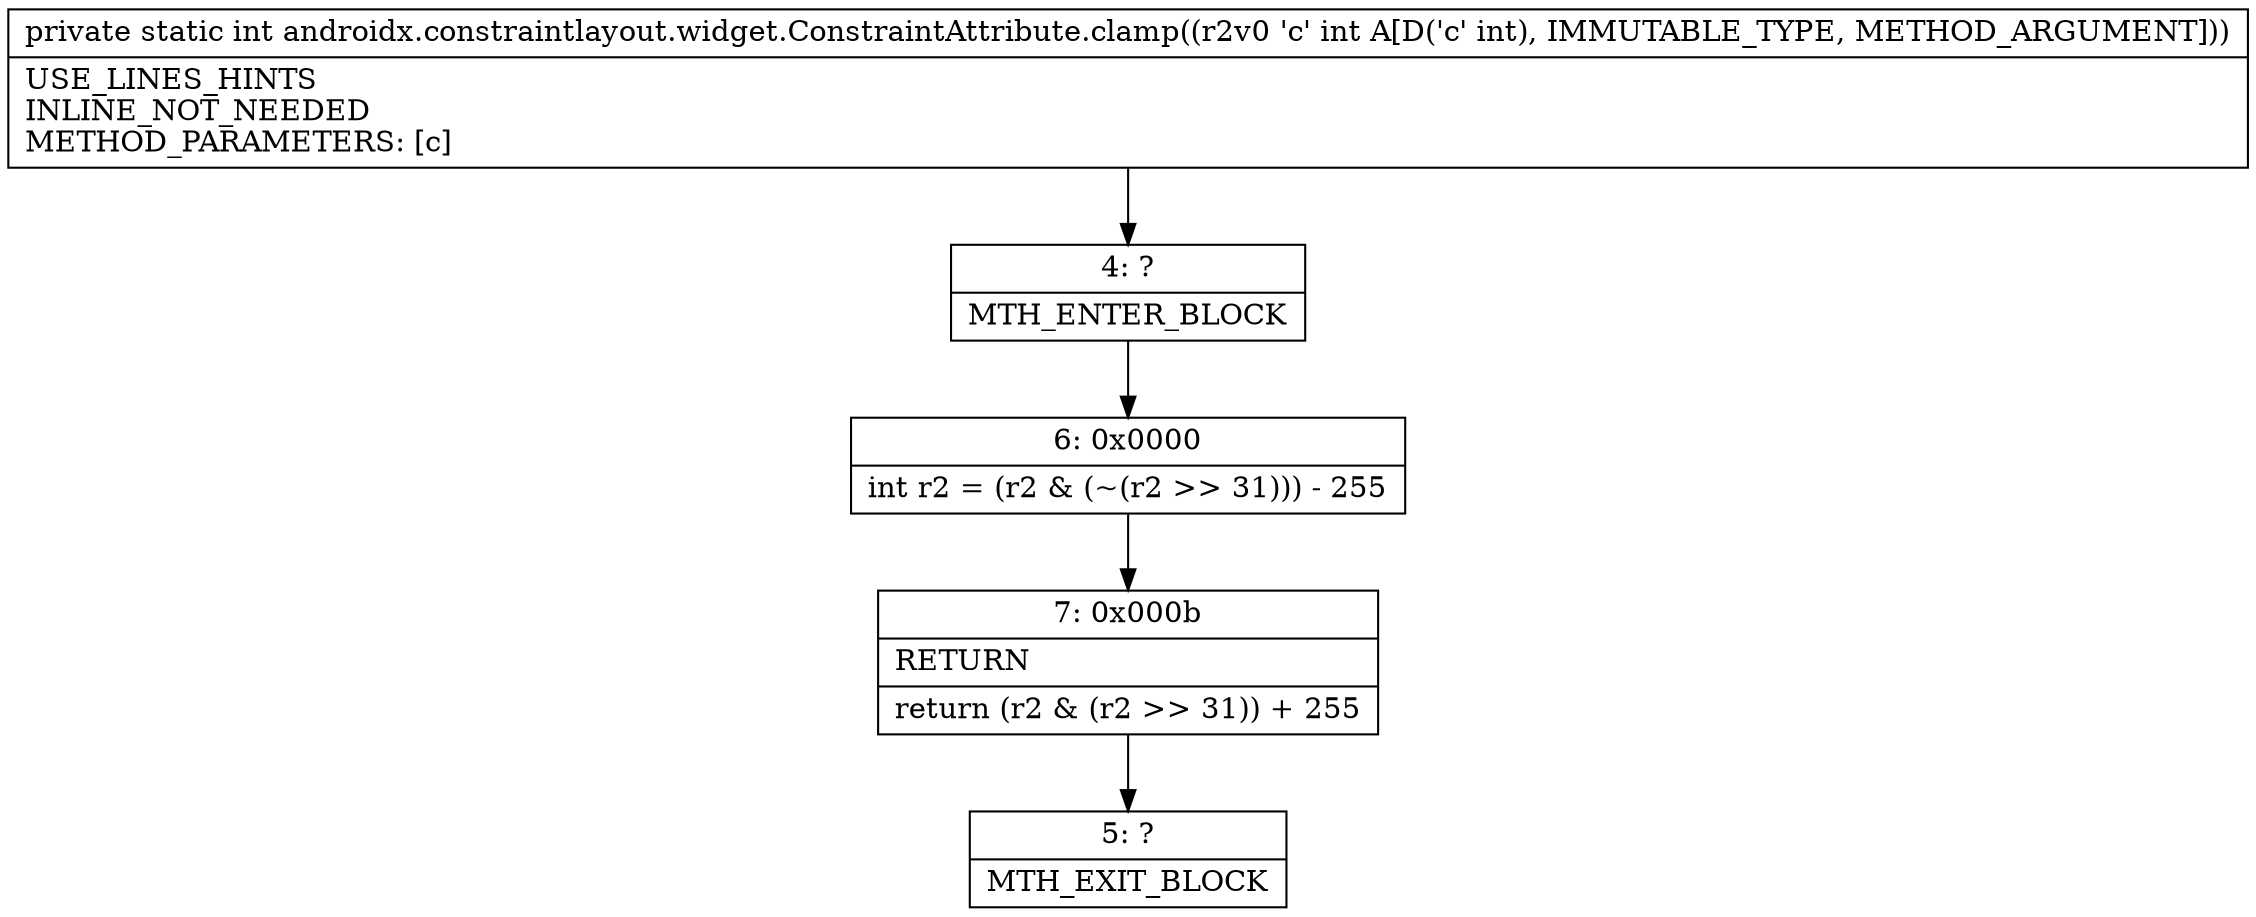 digraph "CFG forandroidx.constraintlayout.widget.ConstraintAttribute.clamp(I)I" {
Node_4 [shape=record,label="{4\:\ ?|MTH_ENTER_BLOCK\l}"];
Node_6 [shape=record,label="{6\:\ 0x0000|int r2 = (r2 & (~(r2 \>\> 31))) \- 255\l}"];
Node_7 [shape=record,label="{7\:\ 0x000b|RETURN\l|return (r2 & (r2 \>\> 31)) + 255\l}"];
Node_5 [shape=record,label="{5\:\ ?|MTH_EXIT_BLOCK\l}"];
MethodNode[shape=record,label="{private static int androidx.constraintlayout.widget.ConstraintAttribute.clamp((r2v0 'c' int A[D('c' int), IMMUTABLE_TYPE, METHOD_ARGUMENT]))  | USE_LINES_HINTS\lINLINE_NOT_NEEDED\lMETHOD_PARAMETERS: [c]\l}"];
MethodNode -> Node_4;Node_4 -> Node_6;
Node_6 -> Node_7;
Node_7 -> Node_5;
}

